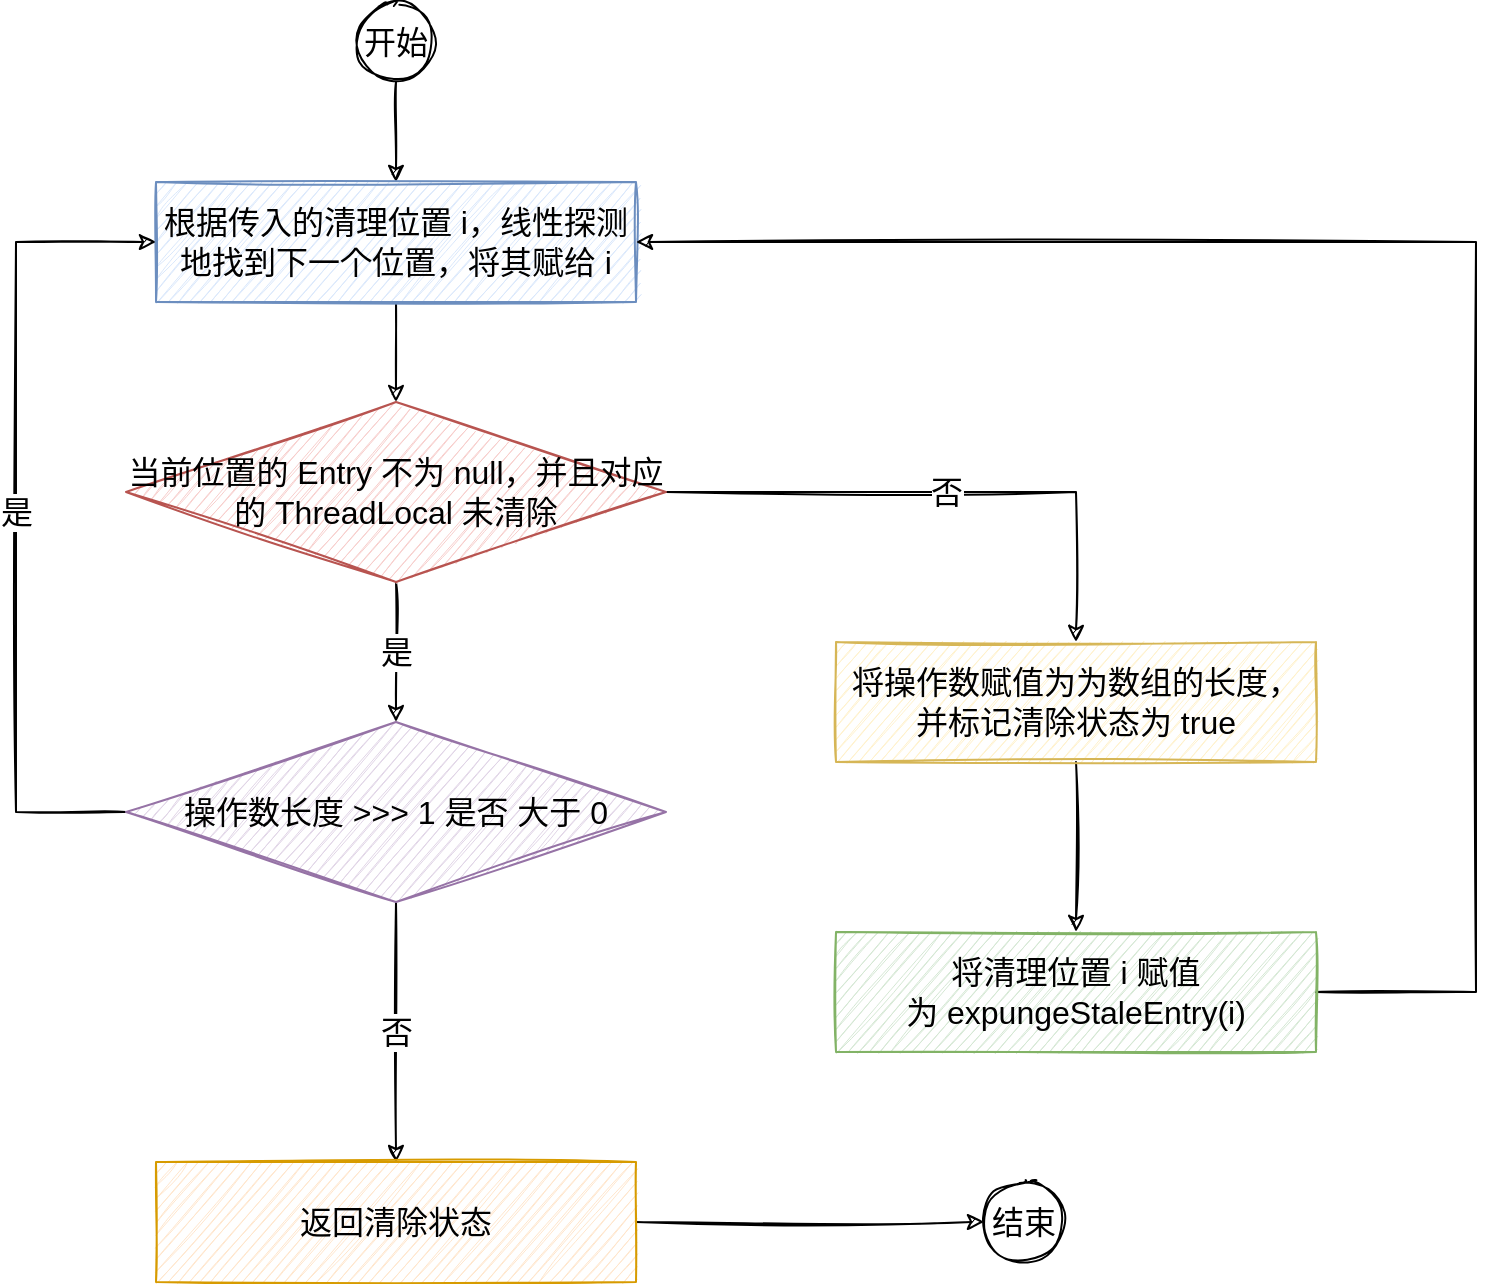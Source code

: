 <mxfile version="20.2.3" type="device"><diagram id="HdRCx-pdc8LngusX-DSn" name="第 1 页"><mxGraphModel dx="2249" dy="878" grid="1" gridSize="10" guides="1" tooltips="1" connect="1" arrows="1" fold="1" page="1" pageScale="1" pageWidth="827" pageHeight="1169" math="0" shadow="0"><root><mxCell id="0"/><mxCell id="1" parent="0"/><mxCell id="n7LCKp1DV8Cx90NQjwf2-3" style="edgeStyle=orthogonalEdgeStyle;rounded=0;orthogonalLoop=1;jettySize=auto;html=1;exitX=0.5;exitY=1;exitDx=0;exitDy=0;entryX=0.5;entryY=0;entryDx=0;entryDy=0;fontSize=16;sketch=1;" edge="1" parent="1" source="n7LCKp1DV8Cx90NQjwf2-1" target="n7LCKp1DV8Cx90NQjwf2-2"><mxGeometry relative="1" as="geometry"/></mxCell><mxCell id="n7LCKp1DV8Cx90NQjwf2-1" value="开始" style="ellipse;whiteSpace=wrap;html=1;aspect=fixed;fontSize=16;sketch=1;" vertex="1" parent="1"><mxGeometry x="80" y="40" width="40" height="40" as="geometry"/></mxCell><mxCell id="n7LCKp1DV8Cx90NQjwf2-5" style="edgeStyle=orthogonalEdgeStyle;rounded=0;orthogonalLoop=1;jettySize=auto;html=1;exitX=0.5;exitY=1;exitDx=0;exitDy=0;entryX=0.5;entryY=0;entryDx=0;entryDy=0;fontSize=16;sketch=1;" edge="1" parent="1" source="n7LCKp1DV8Cx90NQjwf2-2" target="n7LCKp1DV8Cx90NQjwf2-4"><mxGeometry relative="1" as="geometry"/></mxCell><mxCell id="n7LCKp1DV8Cx90NQjwf2-2" value="根据传入的清理位置 i，线性探测地找到下一个位置，将其赋给 i" style="rounded=0;whiteSpace=wrap;html=1;fontSize=16;sketch=1;fillColor=#dae8fc;strokeColor=#6c8ebf;" vertex="1" parent="1"><mxGeometry x="-20" y="130" width="240" height="60" as="geometry"/></mxCell><mxCell id="n7LCKp1DV8Cx90NQjwf2-7" value="是" style="edgeStyle=orthogonalEdgeStyle;rounded=0;orthogonalLoop=1;jettySize=auto;html=1;exitX=0.5;exitY=1;exitDx=0;exitDy=0;entryX=0.5;entryY=0;entryDx=0;entryDy=0;fontSize=16;sketch=1;" edge="1" parent="1" source="n7LCKp1DV8Cx90NQjwf2-4" target="n7LCKp1DV8Cx90NQjwf2-6"><mxGeometry relative="1" as="geometry"/></mxCell><mxCell id="n7LCKp1DV8Cx90NQjwf2-12" value="否" style="edgeStyle=orthogonalEdgeStyle;rounded=0;orthogonalLoop=1;jettySize=auto;html=1;exitX=1;exitY=0.5;exitDx=0;exitDy=0;fontSize=16;entryX=0.5;entryY=0;entryDx=0;entryDy=0;sketch=1;" edge="1" parent="1" source="n7LCKp1DV8Cx90NQjwf2-4" target="n7LCKp1DV8Cx90NQjwf2-9"><mxGeometry relative="1" as="geometry"/></mxCell><mxCell id="n7LCKp1DV8Cx90NQjwf2-4" value="当前位置的 Entry 不为 null，并且对应的 ThreadLocal 未清除" style="rhombus;whiteSpace=wrap;html=1;fontSize=16;sketch=1;fillColor=#f8cecc;strokeColor=#b85450;" vertex="1" parent="1"><mxGeometry x="-35" y="240" width="270" height="90" as="geometry"/></mxCell><mxCell id="n7LCKp1DV8Cx90NQjwf2-8" value="是" style="edgeStyle=orthogonalEdgeStyle;rounded=0;orthogonalLoop=1;jettySize=auto;html=1;exitX=0;exitY=0.5;exitDx=0;exitDy=0;entryX=0;entryY=0.5;entryDx=0;entryDy=0;fontSize=16;sketch=1;" edge="1" parent="1" source="n7LCKp1DV8Cx90NQjwf2-6" target="n7LCKp1DV8Cx90NQjwf2-2"><mxGeometry relative="1" as="geometry"><Array as="points"><mxPoint x="-90" y="445"/><mxPoint x="-90" y="160"/></Array></mxGeometry></mxCell><mxCell id="n7LCKp1DV8Cx90NQjwf2-18" value="否" style="edgeStyle=orthogonalEdgeStyle;rounded=0;orthogonalLoop=1;jettySize=auto;html=1;exitX=0.5;exitY=1;exitDx=0;exitDy=0;entryX=0.5;entryY=0;entryDx=0;entryDy=0;fontSize=16;sketch=1;" edge="1" parent="1" source="n7LCKp1DV8Cx90NQjwf2-6" target="n7LCKp1DV8Cx90NQjwf2-15"><mxGeometry relative="1" as="geometry"/></mxCell><mxCell id="n7LCKp1DV8Cx90NQjwf2-6" value="操作数长度 &amp;gt;&amp;gt;&amp;gt; 1 是否 大于 0" style="rhombus;whiteSpace=wrap;html=1;fontSize=16;sketch=1;fillColor=#e1d5e7;strokeColor=#9673a6;" vertex="1" parent="1"><mxGeometry x="-35" y="400" width="270" height="90" as="geometry"/></mxCell><mxCell id="n7LCKp1DV8Cx90NQjwf2-13" style="edgeStyle=orthogonalEdgeStyle;rounded=0;orthogonalLoop=1;jettySize=auto;html=1;exitX=0.5;exitY=1;exitDx=0;exitDy=0;entryX=0.5;entryY=0;entryDx=0;entryDy=0;fontSize=16;sketch=1;" edge="1" parent="1" source="n7LCKp1DV8Cx90NQjwf2-9" target="n7LCKp1DV8Cx90NQjwf2-11"><mxGeometry relative="1" as="geometry"/></mxCell><mxCell id="n7LCKp1DV8Cx90NQjwf2-9" value="将操作数赋值为为数组的长度，并标记清除状态为 true" style="rounded=0;whiteSpace=wrap;html=1;fontSize=16;sketch=1;fillColor=#fff2cc;strokeColor=#d6b656;" vertex="1" parent="1"><mxGeometry x="320" y="360" width="240" height="60" as="geometry"/></mxCell><mxCell id="n7LCKp1DV8Cx90NQjwf2-19" style="edgeStyle=orthogonalEdgeStyle;rounded=0;sketch=1;orthogonalLoop=1;jettySize=auto;html=1;exitX=1;exitY=0.5;exitDx=0;exitDy=0;entryX=1;entryY=0.5;entryDx=0;entryDy=0;fontSize=16;" edge="1" parent="1" source="n7LCKp1DV8Cx90NQjwf2-11" target="n7LCKp1DV8Cx90NQjwf2-2"><mxGeometry relative="1" as="geometry"><Array as="points"><mxPoint x="640" y="535"/><mxPoint x="640" y="160"/></Array></mxGeometry></mxCell><mxCell id="n7LCKp1DV8Cx90NQjwf2-11" value="将清理位置 i 赋值为&amp;nbsp;expungeStaleEntry(i)" style="rounded=0;whiteSpace=wrap;html=1;fontSize=16;sketch=1;fillColor=#d5e8d4;strokeColor=#82b366;" vertex="1" parent="1"><mxGeometry x="320" y="505" width="240" height="60" as="geometry"/></mxCell><mxCell id="n7LCKp1DV8Cx90NQjwf2-17" style="edgeStyle=orthogonalEdgeStyle;rounded=0;orthogonalLoop=1;jettySize=auto;html=1;fontSize=16;sketch=1;" edge="1" parent="1" source="n7LCKp1DV8Cx90NQjwf2-15" target="n7LCKp1DV8Cx90NQjwf2-16"><mxGeometry relative="1" as="geometry"/></mxCell><mxCell id="n7LCKp1DV8Cx90NQjwf2-15" value="返回清除状态" style="rounded=0;whiteSpace=wrap;html=1;fontSize=16;sketch=1;fillColor=#ffe6cc;strokeColor=#d79b00;" vertex="1" parent="1"><mxGeometry x="-20" y="620" width="240" height="60" as="geometry"/></mxCell><mxCell id="n7LCKp1DV8Cx90NQjwf2-16" value="结束" style="ellipse;whiteSpace=wrap;html=1;aspect=fixed;fontSize=16;sketch=1;" vertex="1" parent="1"><mxGeometry x="394" y="630" width="40" height="40" as="geometry"/></mxCell></root></mxGraphModel></diagram></mxfile>